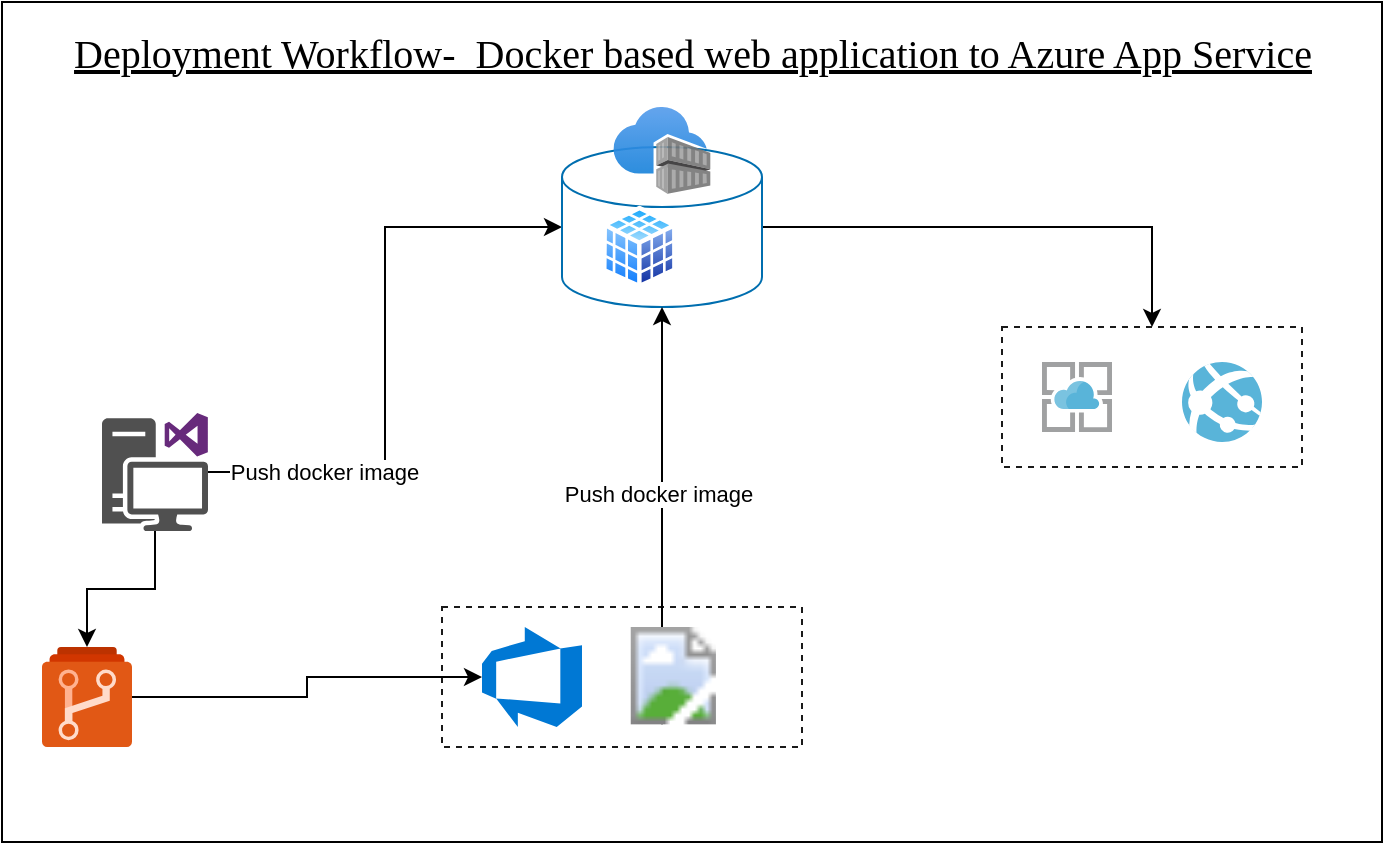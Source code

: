 <mxfile version="13.9.2" type="github">
  <diagram name="Webapp-ACR-DevOps-Flow" id="9f46799a-70d6-7492-0946-bef42562c5a5">
    <mxGraphModel dx="1019" dy="637" grid="1" gridSize="10" guides="1" tooltips="1" connect="1" arrows="1" fold="1" page="1" pageScale="1" pageWidth="1100" pageHeight="850" background="#ffffff" math="0" shadow="0">
      <root>
        <mxCell id="0" />
        <mxCell id="1" parent="0" />
        <mxCell id="uLT7EqP0vHf5cV0kARS1-2" value="" style="rounded=0;whiteSpace=wrap;html=1;" vertex="1" parent="1">
          <mxGeometry x="100" y="20" width="690" height="420" as="geometry" />
        </mxCell>
        <mxCell id="uLT7EqP0vHf5cV0kARS1-27" value="" style="rounded=0;whiteSpace=wrap;html=1;dashed=1;strokeColor=#1A1A1A;" vertex="1" parent="1">
          <mxGeometry x="320" y="322.5" width="180" height="70" as="geometry" />
        </mxCell>
        <mxCell id="uLT7EqP0vHf5cV0kARS1-6" value="" style="rounded=0;whiteSpace=wrap;html=1;dashed=1;strokeColor=#1A1A1A;" vertex="1" parent="1">
          <mxGeometry x="600" y="182.5" width="150" height="70" as="geometry" />
        </mxCell>
        <mxCell id="uLT7EqP0vHf5cV0kARS1-3" value="" style="aspect=fixed;html=1;points=[];align=center;image;fontSize=12;image=img/lib/mscae/App_Services.svg;" vertex="1" parent="1">
          <mxGeometry x="690" y="200" width="40" height="40" as="geometry" />
        </mxCell>
        <mxCell id="uLT7EqP0vHf5cV0kARS1-4" value="" style="aspect=fixed;html=1;points=[];align=center;image;fontSize=12;image=img/lib/mscae/App_Service.svg;" vertex="1" parent="1">
          <mxGeometry x="620" y="200" width="35" height="35" as="geometry" />
        </mxCell>
        <mxCell id="uLT7EqP0vHf5cV0kARS1-11" style="edgeStyle=orthogonalEdgeStyle;rounded=0;orthogonalLoop=1;jettySize=auto;html=1;entryX=0;entryY=0.5;entryDx=0;entryDy=0;entryPerimeter=0;" edge="1" parent="1" source="uLT7EqP0vHf5cV0kARS1-7" target="uLT7EqP0vHf5cV0kARS1-8">
          <mxGeometry relative="1" as="geometry" />
        </mxCell>
        <mxCell id="uLT7EqP0vHf5cV0kARS1-12" value="Push docker image" style="edgeLabel;html=1;align=center;verticalAlign=middle;resizable=0;points=[];" vertex="1" connectable="0" parent="uLT7EqP0vHf5cV0kARS1-11">
          <mxGeometry x="-0.405" y="31" relative="1" as="geometry">
            <mxPoint as="offset" />
          </mxGeometry>
        </mxCell>
        <mxCell id="uLT7EqP0vHf5cV0kARS1-22" style="edgeStyle=orthogonalEdgeStyle;rounded=0;orthogonalLoop=1;jettySize=auto;html=1;" edge="1" parent="1" source="uLT7EqP0vHf5cV0kARS1-7" target="uLT7EqP0vHf5cV0kARS1-16">
          <mxGeometry relative="1" as="geometry">
            <mxPoint x="190" y="422.5" as="targetPoint" />
          </mxGeometry>
        </mxCell>
        <mxCell id="uLT7EqP0vHf5cV0kARS1-7" value="" style="pointerEvents=1;shadow=0;dashed=0;html=1;strokeColor=none;fillColor=#505050;labelPosition=center;verticalLabelPosition=bottom;verticalAlign=top;outlineConnect=0;align=center;shape=mxgraph.office.devices.workstation_visual_studio;" vertex="1" parent="1">
          <mxGeometry x="150" y="225.5" width="53" height="59" as="geometry" />
        </mxCell>
        <mxCell id="uLT7EqP0vHf5cV0kARS1-13" style="edgeStyle=orthogonalEdgeStyle;rounded=0;orthogonalLoop=1;jettySize=auto;html=1;entryX=0.5;entryY=0;entryDx=0;entryDy=0;" edge="1" parent="1" source="uLT7EqP0vHf5cV0kARS1-8" target="uLT7EqP0vHf5cV0kARS1-6">
          <mxGeometry relative="1" as="geometry" />
        </mxCell>
        <mxCell id="uLT7EqP0vHf5cV0kARS1-8" value="" style="shape=cylinder3;whiteSpace=wrap;html=1;boundedLbl=1;backgroundOutline=1;size=15;rounded=0;shadow=0;glass=1;sketch=0;strokeColor=#006EAF;fontColor=#ffffff;fillColor=none;" vertex="1" parent="1">
          <mxGeometry x="380" y="92.5" width="100" height="80" as="geometry" />
        </mxCell>
        <mxCell id="uLT7EqP0vHf5cV0kARS1-9" value="" style="aspect=fixed;perimeter=ellipsePerimeter;html=1;align=center;shadow=0;dashed=0;spacingTop=3;image;image=img/lib/active_directory/database_cube.svg;rounded=0;glass=1;sketch=1;fillColor=#FFFFFF;gradientColor=none;" vertex="1" parent="1">
          <mxGeometry x="400" y="121.76" width="37.333" height="41.481" as="geometry" />
        </mxCell>
        <mxCell id="uLT7EqP0vHf5cV0kARS1-10" value="" style="aspect=fixed;html=1;points=[];align=center;image;fontSize=12;image=img/lib/azure2/containers/Container_Registries.svg;rounded=0;shadow=0;glass=1;sketch=0;strokeColor=#660066;fillColor=#FFFFFF;gradientColor=#B3B3B3;opacity=90;" vertex="1" parent="1">
          <mxGeometry x="405.72" y="72.5" width="48.55" height="43.56" as="geometry" />
        </mxCell>
        <mxCell id="uLT7EqP0vHf5cV0kARS1-24" style="edgeStyle=orthogonalEdgeStyle;rounded=0;orthogonalLoop=1;jettySize=auto;html=1;entryX=0.5;entryY=1;entryDx=0;entryDy=0;entryPerimeter=0;" edge="1" parent="1" source="uLT7EqP0vHf5cV0kARS1-15" target="uLT7EqP0vHf5cV0kARS1-8">
          <mxGeometry relative="1" as="geometry">
            <Array as="points">
              <mxPoint x="430" y="381.5" />
            </Array>
          </mxGeometry>
        </mxCell>
        <mxCell id="uLT7EqP0vHf5cV0kARS1-25" value="Push docker image" style="edgeLabel;html=1;align=center;verticalAlign=middle;resizable=0;points=[];" vertex="1" connectable="0" parent="uLT7EqP0vHf5cV0kARS1-24">
          <mxGeometry x="0.107" y="2" relative="1" as="geometry">
            <mxPoint as="offset" />
          </mxGeometry>
        </mxCell>
        <mxCell id="uLT7EqP0vHf5cV0kARS1-14" value="" style="aspect=fixed;html=1;points=[];align=center;image;fontSize=12;image=img/lib/mscae/Azure_DevOps.svg;dashed=1;strokeColor=#1A1A1A;" vertex="1" parent="1">
          <mxGeometry x="340" y="332.5" width="50" height="50" as="geometry" />
        </mxCell>
        <mxCell id="uLT7EqP0vHf5cV0kARS1-15" value="" style="aspect=fixed;html=1;points=[];align=center;image;fontSize=12;image=img/lib/mscae/Azure_Pipelines	.svg;dashed=1;strokeColor=#1A1A1A;" vertex="1" parent="1">
          <mxGeometry x="411.33" y="332.5" width="48.67" height="48.67" as="geometry" />
        </mxCell>
        <mxCell id="uLT7EqP0vHf5cV0kARS1-23" style="edgeStyle=orthogonalEdgeStyle;rounded=0;orthogonalLoop=1;jettySize=auto;html=1;" edge="1" parent="1" source="uLT7EqP0vHf5cV0kARS1-16" target="uLT7EqP0vHf5cV0kARS1-14">
          <mxGeometry relative="1" as="geometry">
            <mxPoint x="438.67" y="412.5" as="targetPoint" />
          </mxGeometry>
        </mxCell>
        <mxCell id="uLT7EqP0vHf5cV0kARS1-16" value="" style="aspect=fixed;html=1;points=[];align=center;image;fontSize=12;image=img/lib/mscae/Azure_Repos.svg;dashed=1;strokeColor=#1A1A1A;" vertex="1" parent="1">
          <mxGeometry x="120.0" y="342.5" width="45" height="50" as="geometry" />
        </mxCell>
        <mxCell id="uLT7EqP0vHf5cV0kARS1-31" value="&lt;span style=&quot;font-size: 20px;&quot;&gt;Deployment Workflow-&amp;nbsp; Docker based web application to Azure App Service&lt;/span&gt;" style="text;html=1;align=center;verticalAlign=middle;resizable=0;points=[];autosize=1;fontFamily=Garamond;fontSize=20;fontStyle=4" vertex="1" parent="1">
          <mxGeometry x="130" y="30" width="630" height="30" as="geometry" />
        </mxCell>
      </root>
    </mxGraphModel>
  </diagram>
</mxfile>
